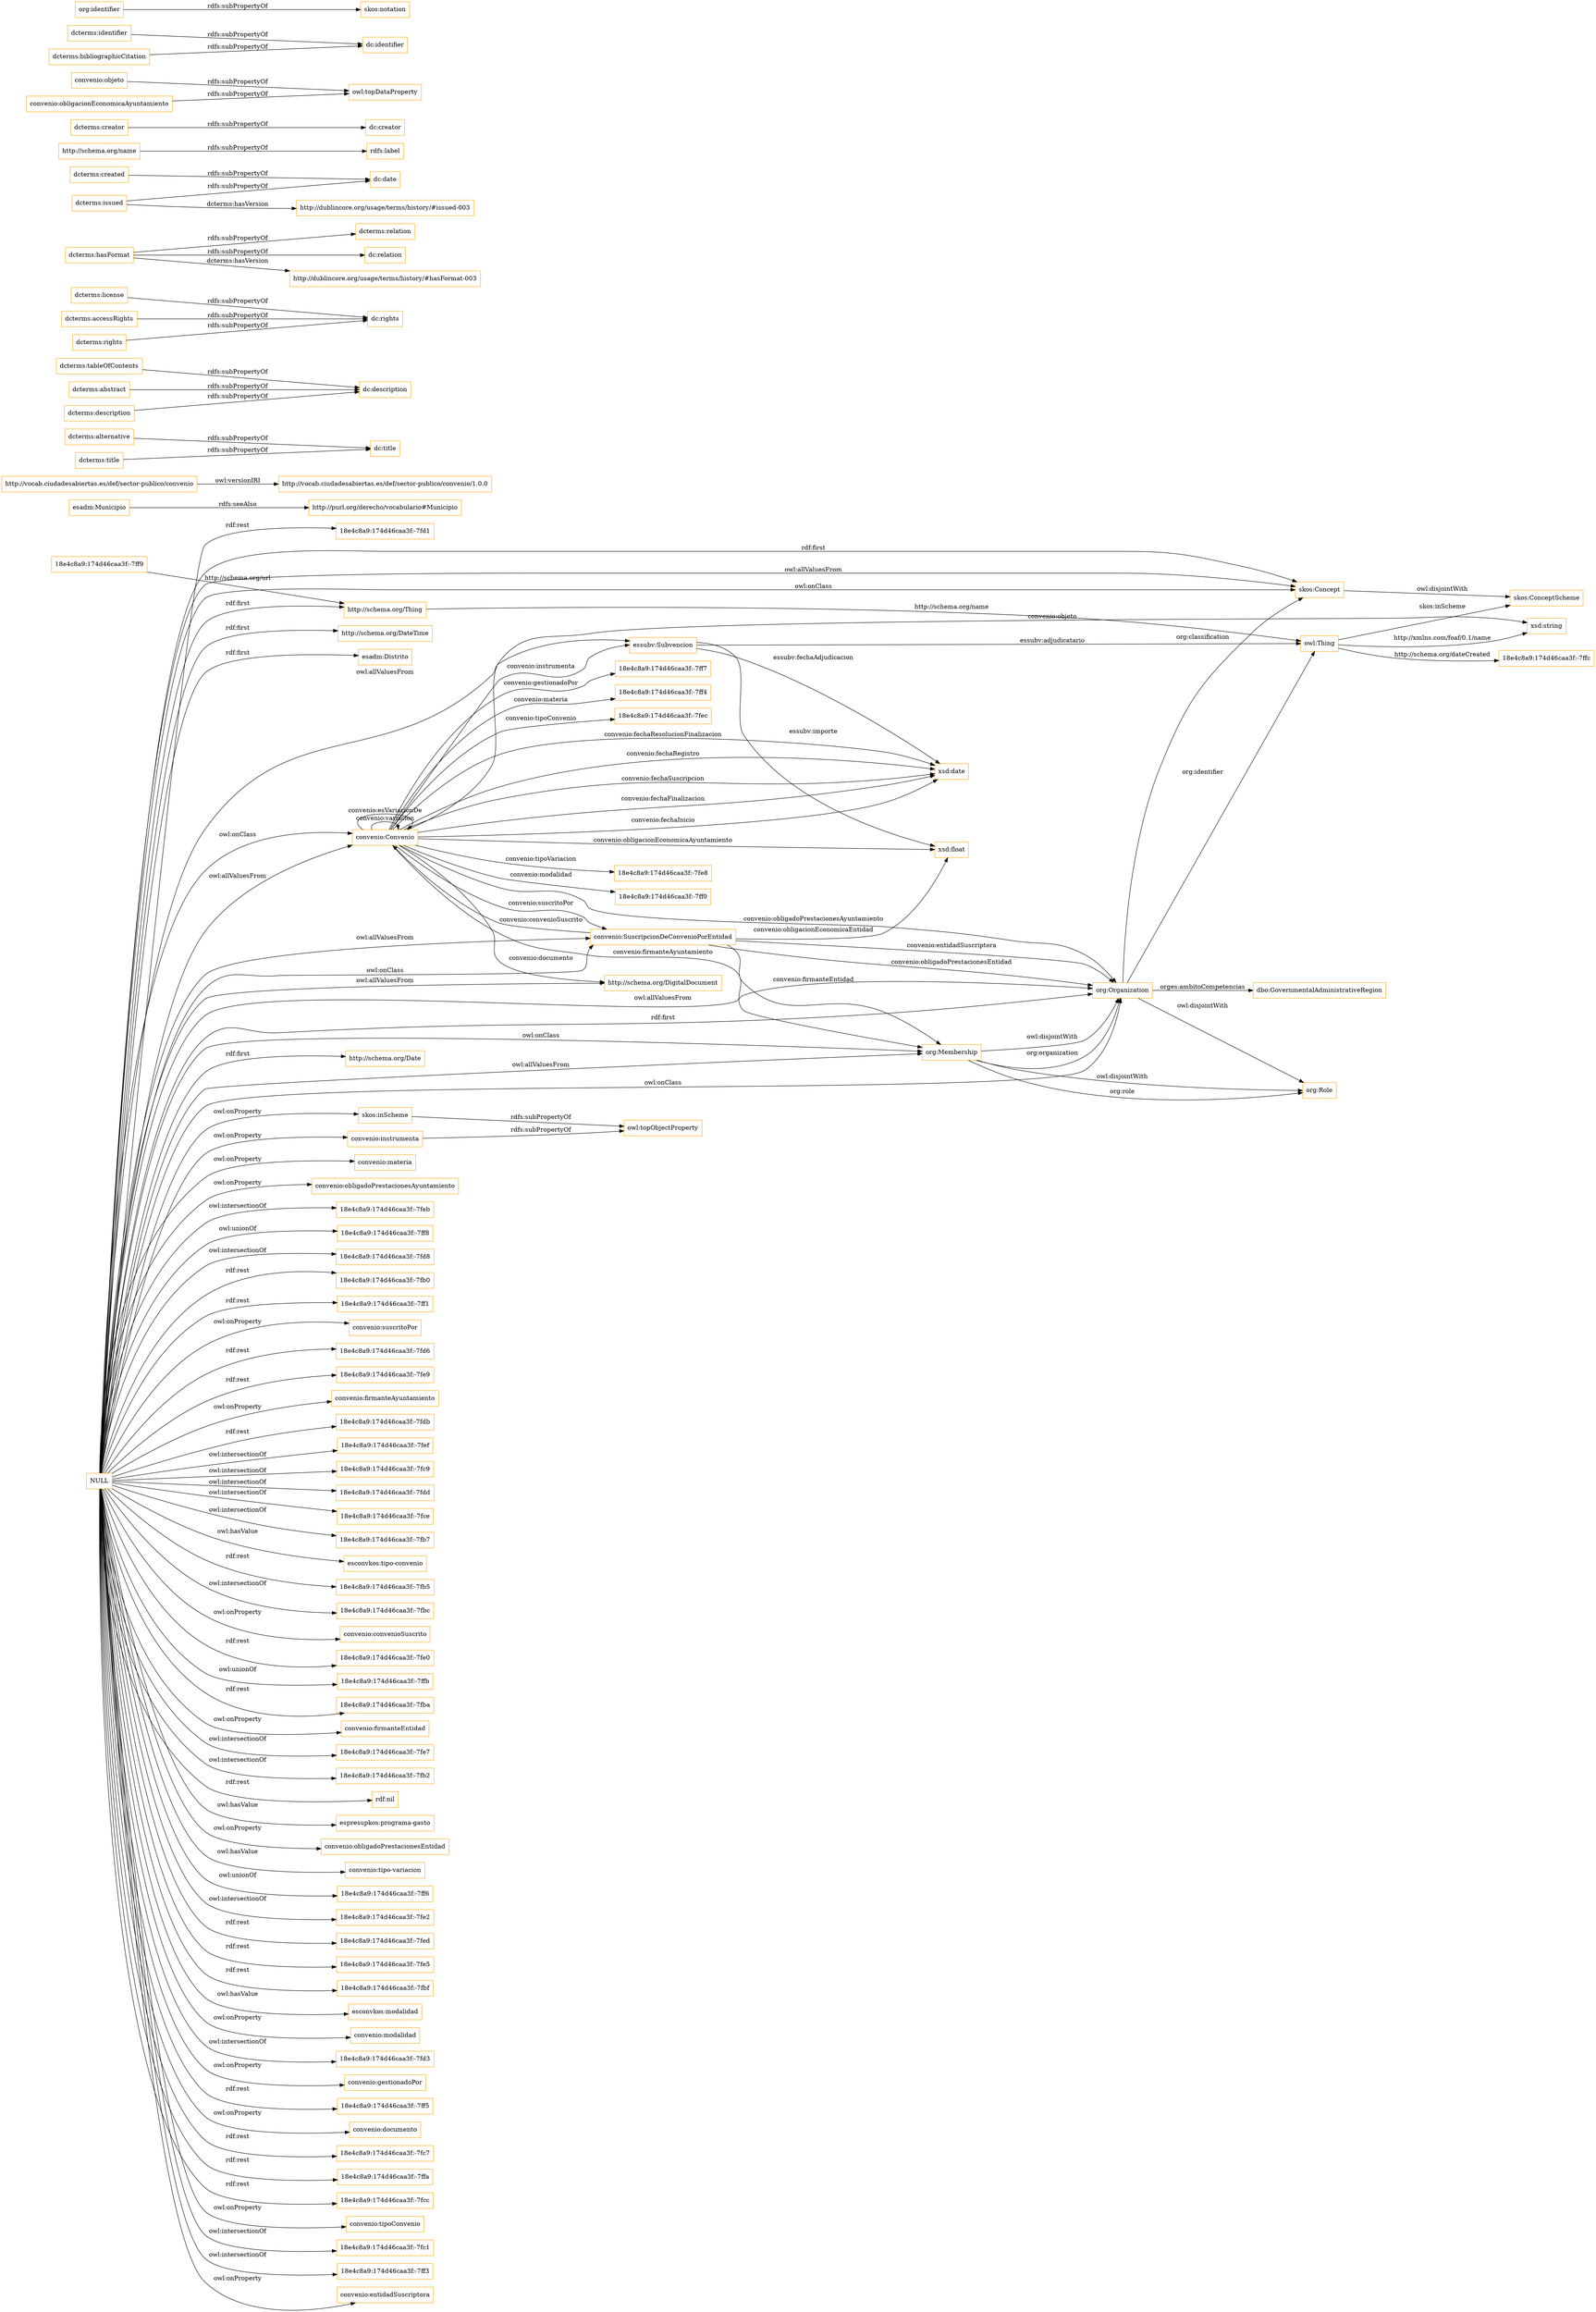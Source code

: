 digraph ar2dtool_diagram { 
rankdir=LR;
size="1501"
node [shape = rectangle, color="orange"]; "18e4c8a9:174d46caa3f:-7ff9" "convenio:Convenio" "essubv:Subvencion" "dbo:GovernmentalAdministrativeRegion" "18e4c8a9:174d46caa3f:-7fe8" "http://schema.org/DateTime" "skos:ConceptScheme" "esadm:Distrito" "18e4c8a9:174d46caa3f:-7ff0" "convenio:SuscripcionDeConvenioPorEntidad" "http://schema.org/DigitalDocument" "18e4c8a9:174d46caa3f:-7ffc" "http://schema.org/Thing" "18e4c8a9:174d46caa3f:-7ff7" "18e4c8a9:174d46caa3f:-7ff4" "skos:Concept" "18e4c8a9:174d46caa3f:-7fec" "esadm:Municipio" "org:Organization" "org:Role" "http://schema.org/Date" "org:Membership" ; /*classes style*/
	"http://vocab.ciudadesabiertas.es/def/sector-publico/convenio" -> "http://vocab.ciudadesabiertas.es/def/sector-publico/convenio/1.0.0" [ label = "owl:versionIRI" ];
	"dcterms:alternative" -> "dc:title" [ label = "rdfs:subPropertyOf" ];
	"dcterms:tableOfContents" -> "dc:description" [ label = "rdfs:subPropertyOf" ];
	"dcterms:license" -> "dc:rights" [ label = "rdfs:subPropertyOf" ];
	"dcterms:hasFormat" -> "dcterms:relation" [ label = "rdfs:subPropertyOf" ];
	"dcterms:hasFormat" -> "dc:relation" [ label = "rdfs:subPropertyOf" ];
	"dcterms:hasFormat" -> "http://dublincore.org/usage/terms/history/#hasFormat-003" [ label = "dcterms:hasVersion" ];
	"dcterms:created" -> "dc:date" [ label = "rdfs:subPropertyOf" ];
	"http://schema.org/name" -> "rdfs:label" [ label = "rdfs:subPropertyOf" ];
	"dcterms:creator" -> "dc:creator" [ label = "rdfs:subPropertyOf" ];
	"dcterms:accessRights" -> "dc:rights" [ label = "rdfs:subPropertyOf" ];
	"dcterms:title" -> "dc:title" [ label = "rdfs:subPropertyOf" ];
	"dcterms:abstract" -> "dc:description" [ label = "rdfs:subPropertyOf" ];
	"skos:Concept" -> "skos:ConceptScheme" [ label = "owl:disjointWith" ];
	"esadm:Municipio" -> "http://purl.org/derecho/vocabulario#Municipio" [ label = "rdfs:seeAlso" ];
	"org:Membership" -> "org:Role" [ label = "owl:disjointWith" ];
	"org:Membership" -> "org:Organization" [ label = "owl:disjointWith" ];
	"convenio:objeto" -> "owl:topDataProperty" [ label = "rdfs:subPropertyOf" ];
	"org:Organization" -> "org:Role" [ label = "owl:disjointWith" ];
	"dcterms:identifier" -> "dc:identifier" [ label = "rdfs:subPropertyOf" ];
	"convenio:instrumenta" -> "owl:topObjectProperty" [ label = "rdfs:subPropertyOf" ];
	"skos:inScheme" -> "owl:topObjectProperty" [ label = "rdfs:subPropertyOf" ];
	"NULL" -> "convenio:materia" [ label = "owl:onProperty" ];
	"NULL" -> "convenio:obligadoPrestacionesAyuntamiento" [ label = "owl:onProperty" ];
	"NULL" -> "18e4c8a9:174d46caa3f:-7feb" [ label = "owl:intersectionOf" ];
	"NULL" -> "skos:Concept" [ label = "rdf:first" ];
	"NULL" -> "18e4c8a9:174d46caa3f:-7ff8" [ label = "owl:unionOf" ];
	"NULL" -> "18e4c8a9:174d46caa3f:-7fd8" [ label = "owl:intersectionOf" ];
	"NULL" -> "org:Membership" [ label = "owl:allValuesFrom" ];
	"NULL" -> "http://schema.org/Date" [ label = "rdf:first" ];
	"NULL" -> "18e4c8a9:174d46caa3f:-7fb0" [ label = "rdf:rest" ];
	"NULL" -> "org:Organization" [ label = "owl:allValuesFrom" ];
	"NULL" -> "18e4c8a9:174d46caa3f:-7ff1" [ label = "rdf:rest" ];
	"NULL" -> "convenio:suscritoPor" [ label = "owl:onProperty" ];
	"NULL" -> "18e4c8a9:174d46caa3f:-7fd6" [ label = "rdf:rest" ];
	"NULL" -> "18e4c8a9:174d46caa3f:-7fe9" [ label = "rdf:rest" ];
	"NULL" -> "convenio:firmanteAyuntamiento" [ label = "owl:onProperty" ];
	"NULL" -> "18e4c8a9:174d46caa3f:-7fdb" [ label = "rdf:rest" ];
	"NULL" -> "convenio:Convenio" [ label = "owl:allValuesFrom" ];
	"NULL" -> "18e4c8a9:174d46caa3f:-7fef" [ label = "owl:intersectionOf" ];
	"NULL" -> "http://schema.org/DateTime" [ label = "rdf:first" ];
	"NULL" -> "18e4c8a9:174d46caa3f:-7fc9" [ label = "owl:intersectionOf" ];
	"NULL" -> "18e4c8a9:174d46caa3f:-7fdd" [ label = "owl:intersectionOf" ];
	"NULL" -> "convenio:SuscripcionDeConvenioPorEntidad" [ label = "owl:onClass" ];
	"NULL" -> "18e4c8a9:174d46caa3f:-7fce" [ label = "owl:intersectionOf" ];
	"NULL" -> "18e4c8a9:174d46caa3f:-7fb7" [ label = "owl:intersectionOf" ];
	"NULL" -> "esconvkos:tipo-convenio" [ label = "owl:hasValue" ];
	"NULL" -> "18e4c8a9:174d46caa3f:-7fb5" [ label = "rdf:rest" ];
	"NULL" -> "18e4c8a9:174d46caa3f:-7fbc" [ label = "owl:intersectionOf" ];
	"NULL" -> "convenio:convenioSuscrito" [ label = "owl:onProperty" ];
	"NULL" -> "18e4c8a9:174d46caa3f:-7fe0" [ label = "rdf:rest" ];
	"NULL" -> "18e4c8a9:174d46caa3f:-7ffb" [ label = "owl:unionOf" ];
	"NULL" -> "18e4c8a9:174d46caa3f:-7fba" [ label = "rdf:rest" ];
	"NULL" -> "skos:Concept" [ label = "owl:allValuesFrom" ];
	"NULL" -> "convenio:firmanteEntidad" [ label = "owl:onProperty" ];
	"NULL" -> "http://schema.org/DigitalDocument" [ label = "owl:allValuesFrom" ];
	"NULL" -> "18e4c8a9:174d46caa3f:-7fe7" [ label = "owl:intersectionOf" ];
	"NULL" -> "18e4c8a9:174d46caa3f:-7fb2" [ label = "owl:intersectionOf" ];
	"NULL" -> "rdf:nil" [ label = "rdf:rest" ];
	"NULL" -> "espresupkos:programa-gasto" [ label = "owl:hasValue" ];
	"NULL" -> "convenio:obligadoPrestacionesEntidad" [ label = "owl:onProperty" ];
	"NULL" -> "convenio:tipo-variacion" [ label = "owl:hasValue" ];
	"NULL" -> "18e4c8a9:174d46caa3f:-7ff6" [ label = "owl:unionOf" ];
	"NULL" -> "18e4c8a9:174d46caa3f:-7fe2" [ label = "owl:intersectionOf" ];
	"NULL" -> "18e4c8a9:174d46caa3f:-7fed" [ label = "rdf:rest" ];
	"NULL" -> "18e4c8a9:174d46caa3f:-7fe5" [ label = "rdf:rest" ];
	"NULL" -> "18e4c8a9:174d46caa3f:-7fbf" [ label = "rdf:rest" ];
	"NULL" -> "esconvkos:modalidad" [ label = "owl:hasValue" ];
	"NULL" -> "essubv:Subvencion" [ label = "owl:allValuesFrom" ];
	"NULL" -> "convenio:modalidad" [ label = "owl:onProperty" ];
	"NULL" -> "convenio:Convenio" [ label = "owl:onClass" ];
	"NULL" -> "18e4c8a9:174d46caa3f:-7fd3" [ label = "owl:intersectionOf" ];
	"NULL" -> "esadm:Distrito" [ label = "rdf:first" ];
	"NULL" -> "convenio:gestionadoPor" [ label = "owl:onProperty" ];
	"NULL" -> "http://schema.org/Thing" [ label = "rdf:first" ];
	"NULL" -> "convenio:SuscripcionDeConvenioPorEntidad" [ label = "owl:allValuesFrom" ];
	"NULL" -> "18e4c8a9:174d46caa3f:-7ff5" [ label = "rdf:rest" ];
	"NULL" -> "convenio:documento" [ label = "owl:onProperty" ];
	"NULL" -> "18e4c8a9:174d46caa3f:-7fc7" [ label = "rdf:rest" ];
	"NULL" -> "org:Membership" [ label = "owl:onClass" ];
	"NULL" -> "18e4c8a9:174d46caa3f:-7ffa" [ label = "rdf:rest" ];
	"NULL" -> "skos:Concept" [ label = "owl:onClass" ];
	"NULL" -> "18e4c8a9:174d46caa3f:-7fcc" [ label = "rdf:rest" ];
	"NULL" -> "skos:inScheme" [ label = "owl:onProperty" ];
	"NULL" -> "convenio:tipoConvenio" [ label = "owl:onProperty" ];
	"NULL" -> "18e4c8a9:174d46caa3f:-7fc1" [ label = "owl:intersectionOf" ];
	"NULL" -> "18e4c8a9:174d46caa3f:-7ff3" [ label = "owl:intersectionOf" ];
	"NULL" -> "convenio:instrumenta" [ label = "owl:onProperty" ];
	"NULL" -> "convenio:entidadSuscriptora" [ label = "owl:onProperty" ];
	"NULL" -> "org:Organization" [ label = "rdf:first" ];
	"NULL" -> "18e4c8a9:174d46caa3f:-7fd1" [ label = "rdf:rest" ];
	"NULL" -> "org:Organization" [ label = "owl:onClass" ];
	"dcterms:rights" -> "dc:rights" [ label = "rdfs:subPropertyOf" ];
	"convenio:obligacionEconomicaAyuntamiento" -> "owl:topDataProperty" [ label = "rdfs:subPropertyOf" ];
	"dcterms:issued" -> "dc:date" [ label = "rdfs:subPropertyOf" ];
	"dcterms:issued" -> "http://dublincore.org/usage/terms/history/#issued-003" [ label = "dcterms:hasVersion" ];
	"dcterms:bibliographicCitation" -> "dc:identifier" [ label = "rdfs:subPropertyOf" ];
	"dcterms:description" -> "dc:description" [ label = "rdfs:subPropertyOf" ];
	"org:identifier" -> "skos:notation" [ label = "rdfs:subPropertyOf" ];
	"owl:Thing" -> "xsd:string" [ label = "http://xmlns.com/foaf/0.1/name" ];
	"convenio:Convenio" -> "convenio:Convenio" [ label = "convenio:variacion" ];
	"convenio:Convenio" -> "org:Membership" [ label = "convenio:firmanteAyuntamiento" ];
	"convenio:SuscripcionDeConvenioPorEntidad" -> "org:Membership" [ label = "convenio:firmanteEntidad" ];
	"convenio:Convenio" -> "http://schema.org/DigitalDocument" [ label = "convenio:documento" ];
	"convenio:Convenio" -> "xsd:date" [ label = "convenio:fechaSuscripcion" ];
	"essubv:Subvencion" -> "xsd:date" [ label = "essubv:fechaAdjudicacion" ];
	"owl:Thing" -> "18e4c8a9:174d46caa3f:-7ffc" [ label = "http://schema.org/dateCreated" ];
	"18e4c8a9:174d46caa3f:-7ff9" -> "http://schema.org/Thing" [ label = "http://schema.org/url" ];
	"convenio:Convenio" -> "convenio:Convenio" [ label = "convenio:esVariacionDe" ];
	"owl:Thing" -> "skos:ConceptScheme" [ label = "skos:inScheme" ];
	"convenio:Convenio" -> "xsd:date" [ label = "convenio:fechaFinalizacion" ];
	"convenio:SuscripcionDeConvenioPorEntidad" -> "org:Organization" [ label = "convenio:entidadSuscriptora" ];
	"http://schema.org/Thing" -> "owl:Thing" [ label = "http://schema.org/name" ];
	"convenio:SuscripcionDeConvenioPorEntidad" -> "convenio:Convenio" [ label = "convenio:convenioSuscrito" ];
	"convenio:SuscripcionDeConvenioPorEntidad" -> "org:Organization" [ label = "convenio:obligadoPrestacionesEntidad" ];
	"essubv:Subvencion" -> "owl:Thing" [ label = "essubv:adjudicatario" ];
	"org:Organization" -> "owl:Thing" [ label = "org:identifier" ];
	"org:Organization" -> "skos:Concept" [ label = "org:classification" ];
	"convenio:Convenio" -> "xsd:date" [ label = "convenio:fechaInicio" ];
	"convenio:Convenio" -> "essubv:Subvencion" [ label = "convenio:instrumenta" ];
	"convenio:Convenio" -> "18e4c8a9:174d46caa3f:-7fec" [ label = "convenio:tipoConvenio" ];
	"convenio:SuscripcionDeConvenioPorEntidad" -> "xsd:float" [ label = "convenio:obligacionEconomicaEntidad" ];
	"org:Membership" -> "org:Organization" [ label = "org:organization" ];
	"convenio:Convenio" -> "xsd:string" [ label = "convenio:objeto" ];
	"convenio:Convenio" -> "18e4c8a9:174d46caa3f:-7ff0" [ label = "convenio:modalidad" ];
	"convenio:Convenio" -> "org:Organization" [ label = "convenio:obligadoPrestacionesAyuntamiento" ];
	"org:Membership" -> "org:Role" [ label = "org:role" ];
	"convenio:Convenio" -> "18e4c8a9:174d46caa3f:-7ff7" [ label = "convenio:gestionadoPor" ];
	"convenio:Convenio" -> "xsd:float" [ label = "convenio:obligacionEconomicaAyuntamiento" ];
	"essubv:Subvencion" -> "xsd:float" [ label = "essubv:importe" ];
	"convenio:Convenio" -> "18e4c8a9:174d46caa3f:-7fe8" [ label = "convenio:tipoVariacion" ];
	"convenio:Convenio" -> "xsd:date" [ label = "convenio:fechaResolucionFinalizacion" ];
	"convenio:Convenio" -> "18e4c8a9:174d46caa3f:-7ff4" [ label = "convenio:materia" ];
	"org:Organization" -> "dbo:GovernmentalAdministrativeRegion" [ label = "orges:ambitoCompetencias" ];
	"convenio:Convenio" -> "xsd:date" [ label = "convenio:fechaRegistro" ];
	"convenio:Convenio" -> "convenio:SuscripcionDeConvenioPorEntidad" [ label = "convenio:suscritoPor" ];

}
